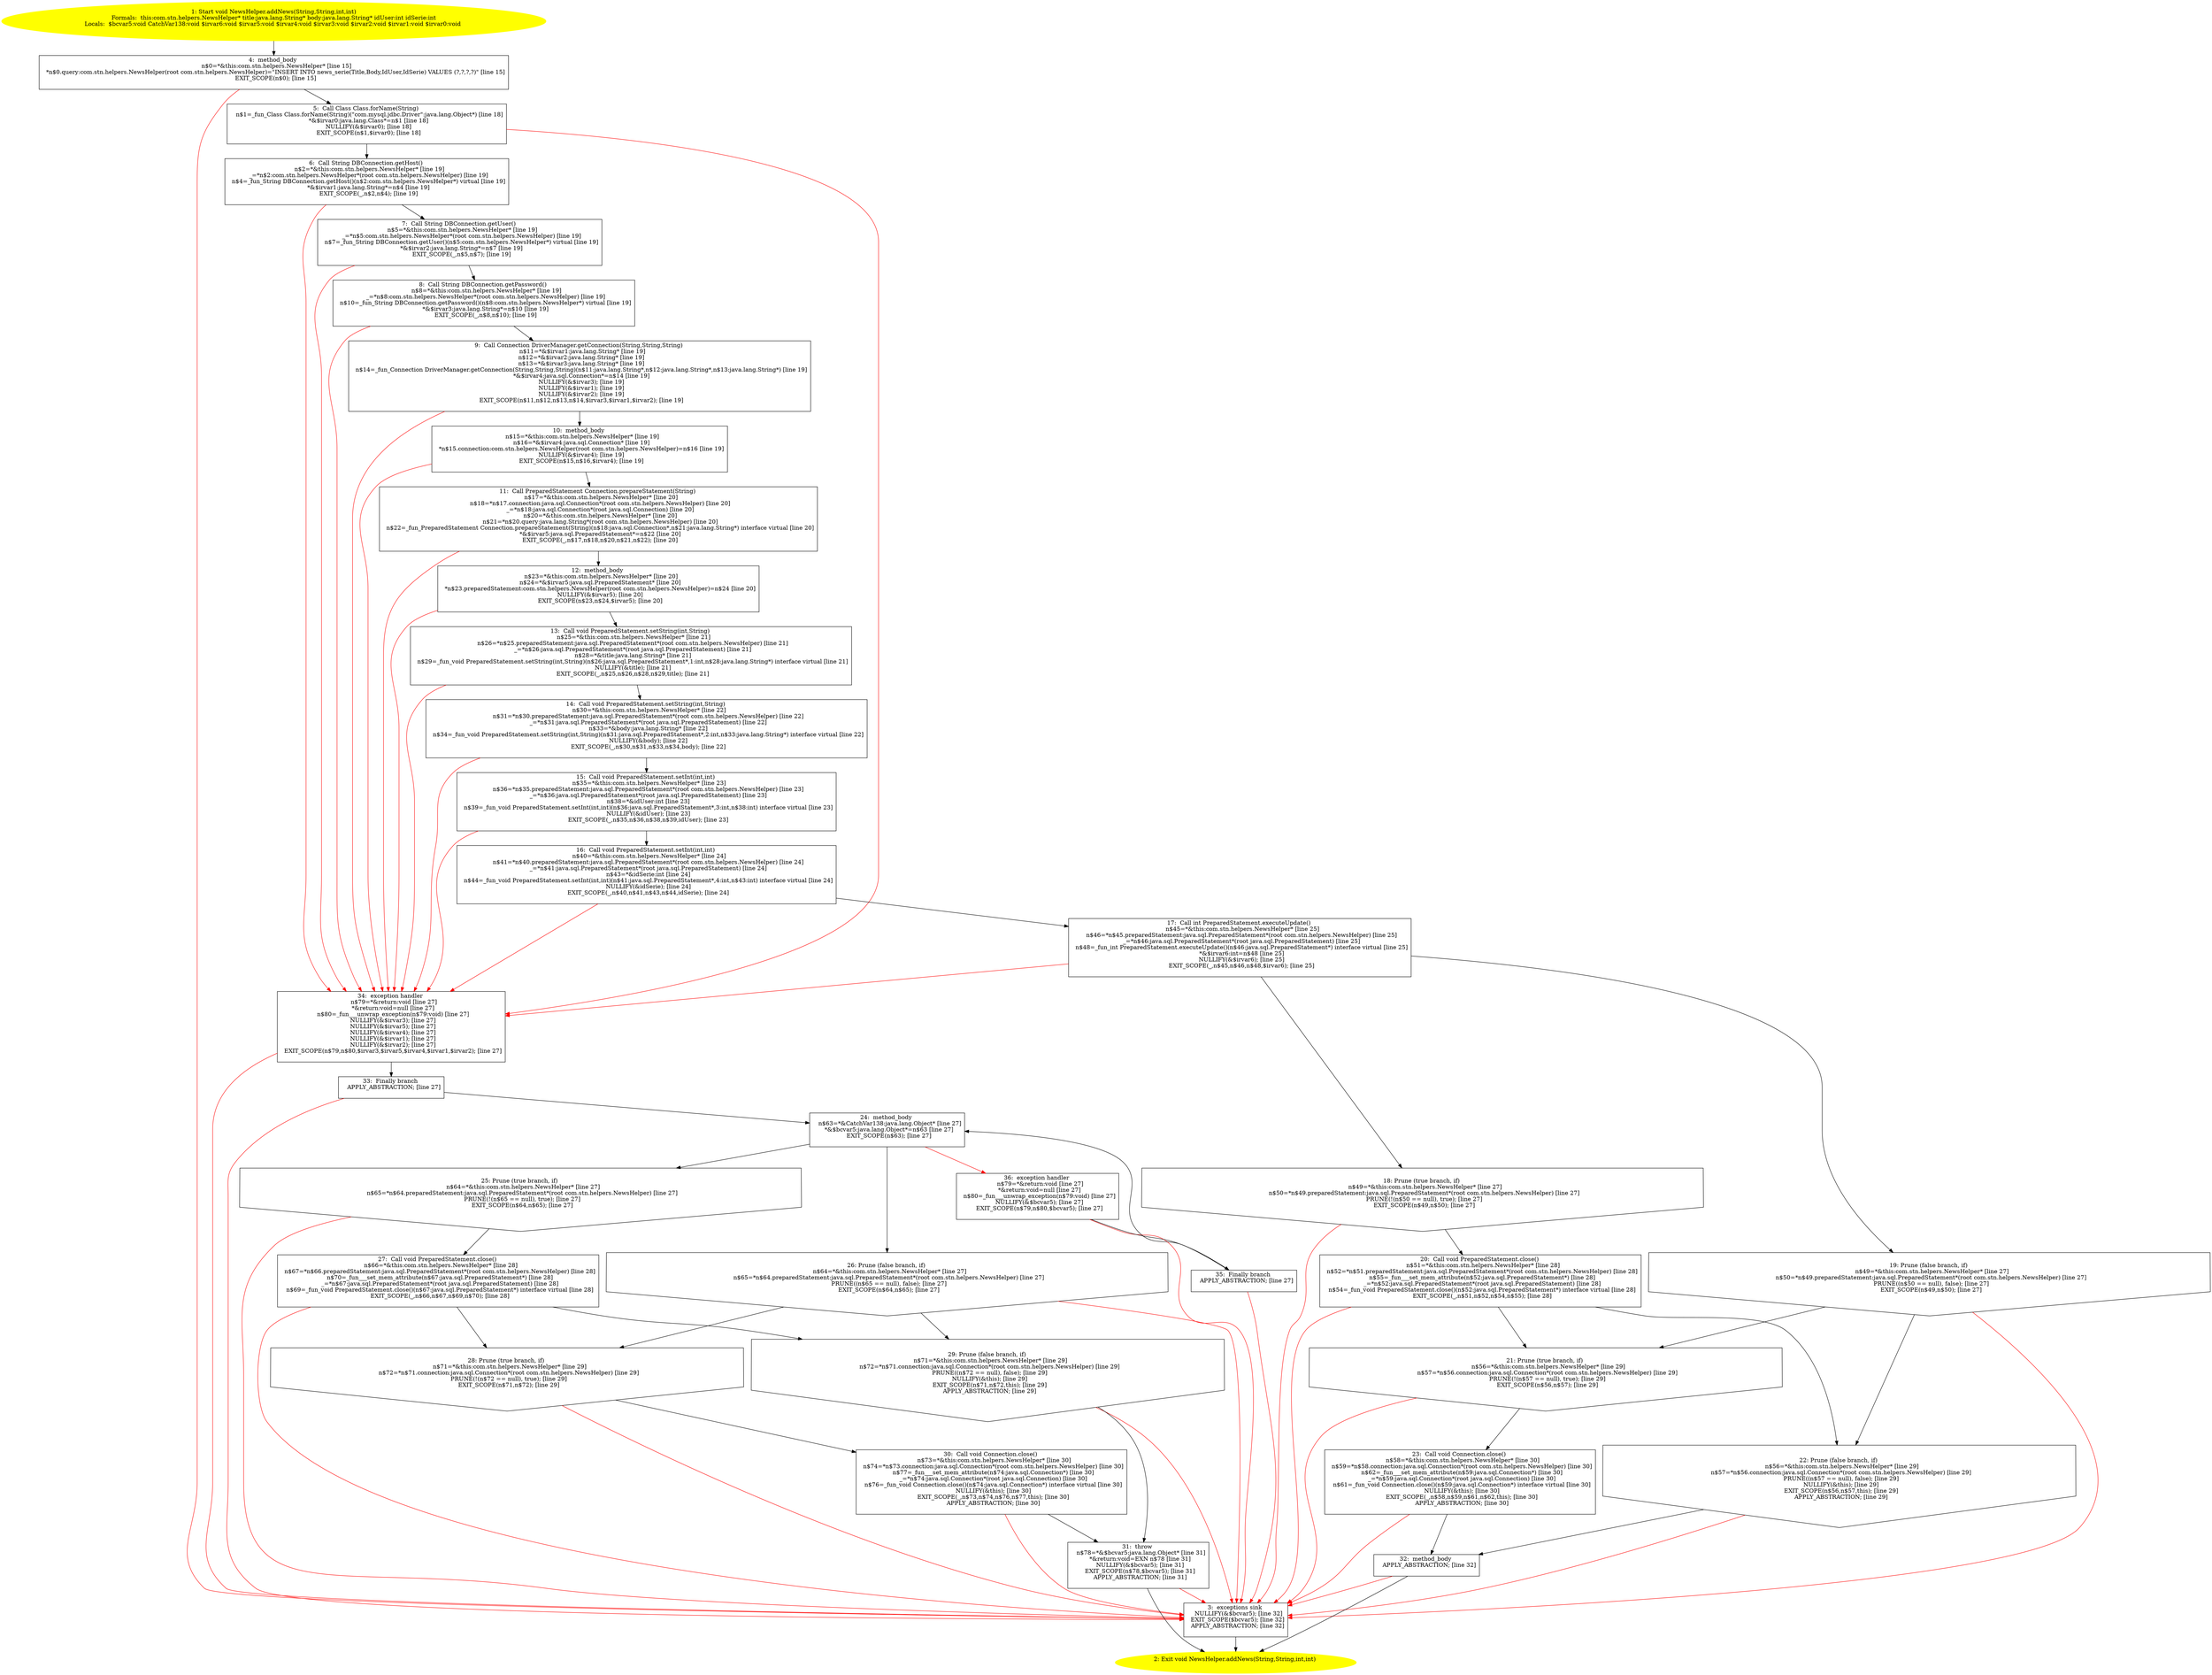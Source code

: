 /* @generated */
digraph cfg {
"com.stn.helpers.NewsHelper.addNews(java.lang.String,java.lang.String,int,int):void.971d99dfccb679eeaf040f0a69d7ddb1_1" [label="1: Start void NewsHelper.addNews(String,String,int,int)\nFormals:  this:com.stn.helpers.NewsHelper* title:java.lang.String* body:java.lang.String* idUser:int idSerie:int\nLocals:  $bcvar5:void CatchVar138:void $irvar6:void $irvar5:void $irvar4:void $irvar3:void $irvar2:void $irvar1:void $irvar0:void \n  " color=yellow style=filled]
	

	 "com.stn.helpers.NewsHelper.addNews(java.lang.String,java.lang.String,int,int):void.971d99dfccb679eeaf040f0a69d7ddb1_1" -> "com.stn.helpers.NewsHelper.addNews(java.lang.String,java.lang.String,int,int):void.971d99dfccb679eeaf040f0a69d7ddb1_4" ;
"com.stn.helpers.NewsHelper.addNews(java.lang.String,java.lang.String,int,int):void.971d99dfccb679eeaf040f0a69d7ddb1_2" [label="2: Exit void NewsHelper.addNews(String,String,int,int) \n  " color=yellow style=filled]
	

"com.stn.helpers.NewsHelper.addNews(java.lang.String,java.lang.String,int,int):void.971d99dfccb679eeaf040f0a69d7ddb1_3" [label="3:  exceptions sink \n   NULLIFY(&$bcvar5); [line 32]\n  EXIT_SCOPE($bcvar5); [line 32]\n  APPLY_ABSTRACTION; [line 32]\n " shape="box"]
	

	 "com.stn.helpers.NewsHelper.addNews(java.lang.String,java.lang.String,int,int):void.971d99dfccb679eeaf040f0a69d7ddb1_3" -> "com.stn.helpers.NewsHelper.addNews(java.lang.String,java.lang.String,int,int):void.971d99dfccb679eeaf040f0a69d7ddb1_2" ;
"com.stn.helpers.NewsHelper.addNews(java.lang.String,java.lang.String,int,int):void.971d99dfccb679eeaf040f0a69d7ddb1_4" [label="4:  method_body \n   n$0=*&this:com.stn.helpers.NewsHelper* [line 15]\n  *n$0.query:com.stn.helpers.NewsHelper(root com.stn.helpers.NewsHelper)=\"INSERT INTO news_serie(Title,Body,IdUser,IdSerie) VALUES (?,?,?,?)\" [line 15]\n  EXIT_SCOPE(n$0); [line 15]\n " shape="box"]
	

	 "com.stn.helpers.NewsHelper.addNews(java.lang.String,java.lang.String,int,int):void.971d99dfccb679eeaf040f0a69d7ddb1_4" -> "com.stn.helpers.NewsHelper.addNews(java.lang.String,java.lang.String,int,int):void.971d99dfccb679eeaf040f0a69d7ddb1_5" ;
	 "com.stn.helpers.NewsHelper.addNews(java.lang.String,java.lang.String,int,int):void.971d99dfccb679eeaf040f0a69d7ddb1_4" -> "com.stn.helpers.NewsHelper.addNews(java.lang.String,java.lang.String,int,int):void.971d99dfccb679eeaf040f0a69d7ddb1_3" [color="red" ];
"com.stn.helpers.NewsHelper.addNews(java.lang.String,java.lang.String,int,int):void.971d99dfccb679eeaf040f0a69d7ddb1_5" [label="5:  Call Class Class.forName(String) \n   n$1=_fun_Class Class.forName(String)(\"com.mysql.jdbc.Driver\":java.lang.Object*) [line 18]\n  *&$irvar0:java.lang.Class*=n$1 [line 18]\n  NULLIFY(&$irvar0); [line 18]\n  EXIT_SCOPE(n$1,$irvar0); [line 18]\n " shape="box"]
	

	 "com.stn.helpers.NewsHelper.addNews(java.lang.String,java.lang.String,int,int):void.971d99dfccb679eeaf040f0a69d7ddb1_5" -> "com.stn.helpers.NewsHelper.addNews(java.lang.String,java.lang.String,int,int):void.971d99dfccb679eeaf040f0a69d7ddb1_6" ;
	 "com.stn.helpers.NewsHelper.addNews(java.lang.String,java.lang.String,int,int):void.971d99dfccb679eeaf040f0a69d7ddb1_5" -> "com.stn.helpers.NewsHelper.addNews(java.lang.String,java.lang.String,int,int):void.971d99dfccb679eeaf040f0a69d7ddb1_34" [color="red" ];
"com.stn.helpers.NewsHelper.addNews(java.lang.String,java.lang.String,int,int):void.971d99dfccb679eeaf040f0a69d7ddb1_6" [label="6:  Call String DBConnection.getHost() \n   n$2=*&this:com.stn.helpers.NewsHelper* [line 19]\n  _=*n$2:com.stn.helpers.NewsHelper*(root com.stn.helpers.NewsHelper) [line 19]\n  n$4=_fun_String DBConnection.getHost()(n$2:com.stn.helpers.NewsHelper*) virtual [line 19]\n  *&$irvar1:java.lang.String*=n$4 [line 19]\n  EXIT_SCOPE(_,n$2,n$4); [line 19]\n " shape="box"]
	

	 "com.stn.helpers.NewsHelper.addNews(java.lang.String,java.lang.String,int,int):void.971d99dfccb679eeaf040f0a69d7ddb1_6" -> "com.stn.helpers.NewsHelper.addNews(java.lang.String,java.lang.String,int,int):void.971d99dfccb679eeaf040f0a69d7ddb1_7" ;
	 "com.stn.helpers.NewsHelper.addNews(java.lang.String,java.lang.String,int,int):void.971d99dfccb679eeaf040f0a69d7ddb1_6" -> "com.stn.helpers.NewsHelper.addNews(java.lang.String,java.lang.String,int,int):void.971d99dfccb679eeaf040f0a69d7ddb1_34" [color="red" ];
"com.stn.helpers.NewsHelper.addNews(java.lang.String,java.lang.String,int,int):void.971d99dfccb679eeaf040f0a69d7ddb1_7" [label="7:  Call String DBConnection.getUser() \n   n$5=*&this:com.stn.helpers.NewsHelper* [line 19]\n  _=*n$5:com.stn.helpers.NewsHelper*(root com.stn.helpers.NewsHelper) [line 19]\n  n$7=_fun_String DBConnection.getUser()(n$5:com.stn.helpers.NewsHelper*) virtual [line 19]\n  *&$irvar2:java.lang.String*=n$7 [line 19]\n  EXIT_SCOPE(_,n$5,n$7); [line 19]\n " shape="box"]
	

	 "com.stn.helpers.NewsHelper.addNews(java.lang.String,java.lang.String,int,int):void.971d99dfccb679eeaf040f0a69d7ddb1_7" -> "com.stn.helpers.NewsHelper.addNews(java.lang.String,java.lang.String,int,int):void.971d99dfccb679eeaf040f0a69d7ddb1_8" ;
	 "com.stn.helpers.NewsHelper.addNews(java.lang.String,java.lang.String,int,int):void.971d99dfccb679eeaf040f0a69d7ddb1_7" -> "com.stn.helpers.NewsHelper.addNews(java.lang.String,java.lang.String,int,int):void.971d99dfccb679eeaf040f0a69d7ddb1_34" [color="red" ];
"com.stn.helpers.NewsHelper.addNews(java.lang.String,java.lang.String,int,int):void.971d99dfccb679eeaf040f0a69d7ddb1_8" [label="8:  Call String DBConnection.getPassword() \n   n$8=*&this:com.stn.helpers.NewsHelper* [line 19]\n  _=*n$8:com.stn.helpers.NewsHelper*(root com.stn.helpers.NewsHelper) [line 19]\n  n$10=_fun_String DBConnection.getPassword()(n$8:com.stn.helpers.NewsHelper*) virtual [line 19]\n  *&$irvar3:java.lang.String*=n$10 [line 19]\n  EXIT_SCOPE(_,n$8,n$10); [line 19]\n " shape="box"]
	

	 "com.stn.helpers.NewsHelper.addNews(java.lang.String,java.lang.String,int,int):void.971d99dfccb679eeaf040f0a69d7ddb1_8" -> "com.stn.helpers.NewsHelper.addNews(java.lang.String,java.lang.String,int,int):void.971d99dfccb679eeaf040f0a69d7ddb1_9" ;
	 "com.stn.helpers.NewsHelper.addNews(java.lang.String,java.lang.String,int,int):void.971d99dfccb679eeaf040f0a69d7ddb1_8" -> "com.stn.helpers.NewsHelper.addNews(java.lang.String,java.lang.String,int,int):void.971d99dfccb679eeaf040f0a69d7ddb1_34" [color="red" ];
"com.stn.helpers.NewsHelper.addNews(java.lang.String,java.lang.String,int,int):void.971d99dfccb679eeaf040f0a69d7ddb1_9" [label="9:  Call Connection DriverManager.getConnection(String,String,String) \n   n$11=*&$irvar1:java.lang.String* [line 19]\n  n$12=*&$irvar2:java.lang.String* [line 19]\n  n$13=*&$irvar3:java.lang.String* [line 19]\n  n$14=_fun_Connection DriverManager.getConnection(String,String,String)(n$11:java.lang.String*,n$12:java.lang.String*,n$13:java.lang.String*) [line 19]\n  *&$irvar4:java.sql.Connection*=n$14 [line 19]\n  NULLIFY(&$irvar3); [line 19]\n  NULLIFY(&$irvar1); [line 19]\n  NULLIFY(&$irvar2); [line 19]\n  EXIT_SCOPE(n$11,n$12,n$13,n$14,$irvar3,$irvar1,$irvar2); [line 19]\n " shape="box"]
	

	 "com.stn.helpers.NewsHelper.addNews(java.lang.String,java.lang.String,int,int):void.971d99dfccb679eeaf040f0a69d7ddb1_9" -> "com.stn.helpers.NewsHelper.addNews(java.lang.String,java.lang.String,int,int):void.971d99dfccb679eeaf040f0a69d7ddb1_10" ;
	 "com.stn.helpers.NewsHelper.addNews(java.lang.String,java.lang.String,int,int):void.971d99dfccb679eeaf040f0a69d7ddb1_9" -> "com.stn.helpers.NewsHelper.addNews(java.lang.String,java.lang.String,int,int):void.971d99dfccb679eeaf040f0a69d7ddb1_34" [color="red" ];
"com.stn.helpers.NewsHelper.addNews(java.lang.String,java.lang.String,int,int):void.971d99dfccb679eeaf040f0a69d7ddb1_10" [label="10:  method_body \n   n$15=*&this:com.stn.helpers.NewsHelper* [line 19]\n  n$16=*&$irvar4:java.sql.Connection* [line 19]\n  *n$15.connection:com.stn.helpers.NewsHelper(root com.stn.helpers.NewsHelper)=n$16 [line 19]\n  NULLIFY(&$irvar4); [line 19]\n  EXIT_SCOPE(n$15,n$16,$irvar4); [line 19]\n " shape="box"]
	

	 "com.stn.helpers.NewsHelper.addNews(java.lang.String,java.lang.String,int,int):void.971d99dfccb679eeaf040f0a69d7ddb1_10" -> "com.stn.helpers.NewsHelper.addNews(java.lang.String,java.lang.String,int,int):void.971d99dfccb679eeaf040f0a69d7ddb1_11" ;
	 "com.stn.helpers.NewsHelper.addNews(java.lang.String,java.lang.String,int,int):void.971d99dfccb679eeaf040f0a69d7ddb1_10" -> "com.stn.helpers.NewsHelper.addNews(java.lang.String,java.lang.String,int,int):void.971d99dfccb679eeaf040f0a69d7ddb1_34" [color="red" ];
"com.stn.helpers.NewsHelper.addNews(java.lang.String,java.lang.String,int,int):void.971d99dfccb679eeaf040f0a69d7ddb1_11" [label="11:  Call PreparedStatement Connection.prepareStatement(String) \n   n$17=*&this:com.stn.helpers.NewsHelper* [line 20]\n  n$18=*n$17.connection:java.sql.Connection*(root com.stn.helpers.NewsHelper) [line 20]\n  _=*n$18:java.sql.Connection*(root java.sql.Connection) [line 20]\n  n$20=*&this:com.stn.helpers.NewsHelper* [line 20]\n  n$21=*n$20.query:java.lang.String*(root com.stn.helpers.NewsHelper) [line 20]\n  n$22=_fun_PreparedStatement Connection.prepareStatement(String)(n$18:java.sql.Connection*,n$21:java.lang.String*) interface virtual [line 20]\n  *&$irvar5:java.sql.PreparedStatement*=n$22 [line 20]\n  EXIT_SCOPE(_,n$17,n$18,n$20,n$21,n$22); [line 20]\n " shape="box"]
	

	 "com.stn.helpers.NewsHelper.addNews(java.lang.String,java.lang.String,int,int):void.971d99dfccb679eeaf040f0a69d7ddb1_11" -> "com.stn.helpers.NewsHelper.addNews(java.lang.String,java.lang.String,int,int):void.971d99dfccb679eeaf040f0a69d7ddb1_12" ;
	 "com.stn.helpers.NewsHelper.addNews(java.lang.String,java.lang.String,int,int):void.971d99dfccb679eeaf040f0a69d7ddb1_11" -> "com.stn.helpers.NewsHelper.addNews(java.lang.String,java.lang.String,int,int):void.971d99dfccb679eeaf040f0a69d7ddb1_34" [color="red" ];
"com.stn.helpers.NewsHelper.addNews(java.lang.String,java.lang.String,int,int):void.971d99dfccb679eeaf040f0a69d7ddb1_12" [label="12:  method_body \n   n$23=*&this:com.stn.helpers.NewsHelper* [line 20]\n  n$24=*&$irvar5:java.sql.PreparedStatement* [line 20]\n  *n$23.preparedStatement:com.stn.helpers.NewsHelper(root com.stn.helpers.NewsHelper)=n$24 [line 20]\n  NULLIFY(&$irvar5); [line 20]\n  EXIT_SCOPE(n$23,n$24,$irvar5); [line 20]\n " shape="box"]
	

	 "com.stn.helpers.NewsHelper.addNews(java.lang.String,java.lang.String,int,int):void.971d99dfccb679eeaf040f0a69d7ddb1_12" -> "com.stn.helpers.NewsHelper.addNews(java.lang.String,java.lang.String,int,int):void.971d99dfccb679eeaf040f0a69d7ddb1_13" ;
	 "com.stn.helpers.NewsHelper.addNews(java.lang.String,java.lang.String,int,int):void.971d99dfccb679eeaf040f0a69d7ddb1_12" -> "com.stn.helpers.NewsHelper.addNews(java.lang.String,java.lang.String,int,int):void.971d99dfccb679eeaf040f0a69d7ddb1_34" [color="red" ];
"com.stn.helpers.NewsHelper.addNews(java.lang.String,java.lang.String,int,int):void.971d99dfccb679eeaf040f0a69d7ddb1_13" [label="13:  Call void PreparedStatement.setString(int,String) \n   n$25=*&this:com.stn.helpers.NewsHelper* [line 21]\n  n$26=*n$25.preparedStatement:java.sql.PreparedStatement*(root com.stn.helpers.NewsHelper) [line 21]\n  _=*n$26:java.sql.PreparedStatement*(root java.sql.PreparedStatement) [line 21]\n  n$28=*&title:java.lang.String* [line 21]\n  n$29=_fun_void PreparedStatement.setString(int,String)(n$26:java.sql.PreparedStatement*,1:int,n$28:java.lang.String*) interface virtual [line 21]\n  NULLIFY(&title); [line 21]\n  EXIT_SCOPE(_,n$25,n$26,n$28,n$29,title); [line 21]\n " shape="box"]
	

	 "com.stn.helpers.NewsHelper.addNews(java.lang.String,java.lang.String,int,int):void.971d99dfccb679eeaf040f0a69d7ddb1_13" -> "com.stn.helpers.NewsHelper.addNews(java.lang.String,java.lang.String,int,int):void.971d99dfccb679eeaf040f0a69d7ddb1_14" ;
	 "com.stn.helpers.NewsHelper.addNews(java.lang.String,java.lang.String,int,int):void.971d99dfccb679eeaf040f0a69d7ddb1_13" -> "com.stn.helpers.NewsHelper.addNews(java.lang.String,java.lang.String,int,int):void.971d99dfccb679eeaf040f0a69d7ddb1_34" [color="red" ];
"com.stn.helpers.NewsHelper.addNews(java.lang.String,java.lang.String,int,int):void.971d99dfccb679eeaf040f0a69d7ddb1_14" [label="14:  Call void PreparedStatement.setString(int,String) \n   n$30=*&this:com.stn.helpers.NewsHelper* [line 22]\n  n$31=*n$30.preparedStatement:java.sql.PreparedStatement*(root com.stn.helpers.NewsHelper) [line 22]\n  _=*n$31:java.sql.PreparedStatement*(root java.sql.PreparedStatement) [line 22]\n  n$33=*&body:java.lang.String* [line 22]\n  n$34=_fun_void PreparedStatement.setString(int,String)(n$31:java.sql.PreparedStatement*,2:int,n$33:java.lang.String*) interface virtual [line 22]\n  NULLIFY(&body); [line 22]\n  EXIT_SCOPE(_,n$30,n$31,n$33,n$34,body); [line 22]\n " shape="box"]
	

	 "com.stn.helpers.NewsHelper.addNews(java.lang.String,java.lang.String,int,int):void.971d99dfccb679eeaf040f0a69d7ddb1_14" -> "com.stn.helpers.NewsHelper.addNews(java.lang.String,java.lang.String,int,int):void.971d99dfccb679eeaf040f0a69d7ddb1_15" ;
	 "com.stn.helpers.NewsHelper.addNews(java.lang.String,java.lang.String,int,int):void.971d99dfccb679eeaf040f0a69d7ddb1_14" -> "com.stn.helpers.NewsHelper.addNews(java.lang.String,java.lang.String,int,int):void.971d99dfccb679eeaf040f0a69d7ddb1_34" [color="red" ];
"com.stn.helpers.NewsHelper.addNews(java.lang.String,java.lang.String,int,int):void.971d99dfccb679eeaf040f0a69d7ddb1_15" [label="15:  Call void PreparedStatement.setInt(int,int) \n   n$35=*&this:com.stn.helpers.NewsHelper* [line 23]\n  n$36=*n$35.preparedStatement:java.sql.PreparedStatement*(root com.stn.helpers.NewsHelper) [line 23]\n  _=*n$36:java.sql.PreparedStatement*(root java.sql.PreparedStatement) [line 23]\n  n$38=*&idUser:int [line 23]\n  n$39=_fun_void PreparedStatement.setInt(int,int)(n$36:java.sql.PreparedStatement*,3:int,n$38:int) interface virtual [line 23]\n  NULLIFY(&idUser); [line 23]\n  EXIT_SCOPE(_,n$35,n$36,n$38,n$39,idUser); [line 23]\n " shape="box"]
	

	 "com.stn.helpers.NewsHelper.addNews(java.lang.String,java.lang.String,int,int):void.971d99dfccb679eeaf040f0a69d7ddb1_15" -> "com.stn.helpers.NewsHelper.addNews(java.lang.String,java.lang.String,int,int):void.971d99dfccb679eeaf040f0a69d7ddb1_16" ;
	 "com.stn.helpers.NewsHelper.addNews(java.lang.String,java.lang.String,int,int):void.971d99dfccb679eeaf040f0a69d7ddb1_15" -> "com.stn.helpers.NewsHelper.addNews(java.lang.String,java.lang.String,int,int):void.971d99dfccb679eeaf040f0a69d7ddb1_34" [color="red" ];
"com.stn.helpers.NewsHelper.addNews(java.lang.String,java.lang.String,int,int):void.971d99dfccb679eeaf040f0a69d7ddb1_16" [label="16:  Call void PreparedStatement.setInt(int,int) \n   n$40=*&this:com.stn.helpers.NewsHelper* [line 24]\n  n$41=*n$40.preparedStatement:java.sql.PreparedStatement*(root com.stn.helpers.NewsHelper) [line 24]\n  _=*n$41:java.sql.PreparedStatement*(root java.sql.PreparedStatement) [line 24]\n  n$43=*&idSerie:int [line 24]\n  n$44=_fun_void PreparedStatement.setInt(int,int)(n$41:java.sql.PreparedStatement*,4:int,n$43:int) interface virtual [line 24]\n  NULLIFY(&idSerie); [line 24]\n  EXIT_SCOPE(_,n$40,n$41,n$43,n$44,idSerie); [line 24]\n " shape="box"]
	

	 "com.stn.helpers.NewsHelper.addNews(java.lang.String,java.lang.String,int,int):void.971d99dfccb679eeaf040f0a69d7ddb1_16" -> "com.stn.helpers.NewsHelper.addNews(java.lang.String,java.lang.String,int,int):void.971d99dfccb679eeaf040f0a69d7ddb1_17" ;
	 "com.stn.helpers.NewsHelper.addNews(java.lang.String,java.lang.String,int,int):void.971d99dfccb679eeaf040f0a69d7ddb1_16" -> "com.stn.helpers.NewsHelper.addNews(java.lang.String,java.lang.String,int,int):void.971d99dfccb679eeaf040f0a69d7ddb1_34" [color="red" ];
"com.stn.helpers.NewsHelper.addNews(java.lang.String,java.lang.String,int,int):void.971d99dfccb679eeaf040f0a69d7ddb1_17" [label="17:  Call int PreparedStatement.executeUpdate() \n   n$45=*&this:com.stn.helpers.NewsHelper* [line 25]\n  n$46=*n$45.preparedStatement:java.sql.PreparedStatement*(root com.stn.helpers.NewsHelper) [line 25]\n  _=*n$46:java.sql.PreparedStatement*(root java.sql.PreparedStatement) [line 25]\n  n$48=_fun_int PreparedStatement.executeUpdate()(n$46:java.sql.PreparedStatement*) interface virtual [line 25]\n  *&$irvar6:int=n$48 [line 25]\n  NULLIFY(&$irvar6); [line 25]\n  EXIT_SCOPE(_,n$45,n$46,n$48,$irvar6); [line 25]\n " shape="box"]
	

	 "com.stn.helpers.NewsHelper.addNews(java.lang.String,java.lang.String,int,int):void.971d99dfccb679eeaf040f0a69d7ddb1_17" -> "com.stn.helpers.NewsHelper.addNews(java.lang.String,java.lang.String,int,int):void.971d99dfccb679eeaf040f0a69d7ddb1_18" ;
	 "com.stn.helpers.NewsHelper.addNews(java.lang.String,java.lang.String,int,int):void.971d99dfccb679eeaf040f0a69d7ddb1_17" -> "com.stn.helpers.NewsHelper.addNews(java.lang.String,java.lang.String,int,int):void.971d99dfccb679eeaf040f0a69d7ddb1_19" ;
	 "com.stn.helpers.NewsHelper.addNews(java.lang.String,java.lang.String,int,int):void.971d99dfccb679eeaf040f0a69d7ddb1_17" -> "com.stn.helpers.NewsHelper.addNews(java.lang.String,java.lang.String,int,int):void.971d99dfccb679eeaf040f0a69d7ddb1_34" [color="red" ];
"com.stn.helpers.NewsHelper.addNews(java.lang.String,java.lang.String,int,int):void.971d99dfccb679eeaf040f0a69d7ddb1_18" [label="18: Prune (true branch, if) \n   n$49=*&this:com.stn.helpers.NewsHelper* [line 27]\n  n$50=*n$49.preparedStatement:java.sql.PreparedStatement*(root com.stn.helpers.NewsHelper) [line 27]\n  PRUNE(!(n$50 == null), true); [line 27]\n  EXIT_SCOPE(n$49,n$50); [line 27]\n " shape="invhouse"]
	

	 "com.stn.helpers.NewsHelper.addNews(java.lang.String,java.lang.String,int,int):void.971d99dfccb679eeaf040f0a69d7ddb1_18" -> "com.stn.helpers.NewsHelper.addNews(java.lang.String,java.lang.String,int,int):void.971d99dfccb679eeaf040f0a69d7ddb1_20" ;
	 "com.stn.helpers.NewsHelper.addNews(java.lang.String,java.lang.String,int,int):void.971d99dfccb679eeaf040f0a69d7ddb1_18" -> "com.stn.helpers.NewsHelper.addNews(java.lang.String,java.lang.String,int,int):void.971d99dfccb679eeaf040f0a69d7ddb1_3" [color="red" ];
"com.stn.helpers.NewsHelper.addNews(java.lang.String,java.lang.String,int,int):void.971d99dfccb679eeaf040f0a69d7ddb1_19" [label="19: Prune (false branch, if) \n   n$49=*&this:com.stn.helpers.NewsHelper* [line 27]\n  n$50=*n$49.preparedStatement:java.sql.PreparedStatement*(root com.stn.helpers.NewsHelper) [line 27]\n  PRUNE((n$50 == null), false); [line 27]\n  EXIT_SCOPE(n$49,n$50); [line 27]\n " shape="invhouse"]
	

	 "com.stn.helpers.NewsHelper.addNews(java.lang.String,java.lang.String,int,int):void.971d99dfccb679eeaf040f0a69d7ddb1_19" -> "com.stn.helpers.NewsHelper.addNews(java.lang.String,java.lang.String,int,int):void.971d99dfccb679eeaf040f0a69d7ddb1_21" ;
	 "com.stn.helpers.NewsHelper.addNews(java.lang.String,java.lang.String,int,int):void.971d99dfccb679eeaf040f0a69d7ddb1_19" -> "com.stn.helpers.NewsHelper.addNews(java.lang.String,java.lang.String,int,int):void.971d99dfccb679eeaf040f0a69d7ddb1_22" ;
	 "com.stn.helpers.NewsHelper.addNews(java.lang.String,java.lang.String,int,int):void.971d99dfccb679eeaf040f0a69d7ddb1_19" -> "com.stn.helpers.NewsHelper.addNews(java.lang.String,java.lang.String,int,int):void.971d99dfccb679eeaf040f0a69d7ddb1_3" [color="red" ];
"com.stn.helpers.NewsHelper.addNews(java.lang.String,java.lang.String,int,int):void.971d99dfccb679eeaf040f0a69d7ddb1_20" [label="20:  Call void PreparedStatement.close() \n   n$51=*&this:com.stn.helpers.NewsHelper* [line 28]\n  n$52=*n$51.preparedStatement:java.sql.PreparedStatement*(root com.stn.helpers.NewsHelper) [line 28]\n  n$55=_fun___set_mem_attribute(n$52:java.sql.PreparedStatement*) [line 28]\n  _=*n$52:java.sql.PreparedStatement*(root java.sql.PreparedStatement) [line 28]\n  n$54=_fun_void PreparedStatement.close()(n$52:java.sql.PreparedStatement*) interface virtual [line 28]\n  EXIT_SCOPE(_,n$51,n$52,n$54,n$55); [line 28]\n " shape="box"]
	

	 "com.stn.helpers.NewsHelper.addNews(java.lang.String,java.lang.String,int,int):void.971d99dfccb679eeaf040f0a69d7ddb1_20" -> "com.stn.helpers.NewsHelper.addNews(java.lang.String,java.lang.String,int,int):void.971d99dfccb679eeaf040f0a69d7ddb1_21" ;
	 "com.stn.helpers.NewsHelper.addNews(java.lang.String,java.lang.String,int,int):void.971d99dfccb679eeaf040f0a69d7ddb1_20" -> "com.stn.helpers.NewsHelper.addNews(java.lang.String,java.lang.String,int,int):void.971d99dfccb679eeaf040f0a69d7ddb1_22" ;
	 "com.stn.helpers.NewsHelper.addNews(java.lang.String,java.lang.String,int,int):void.971d99dfccb679eeaf040f0a69d7ddb1_20" -> "com.stn.helpers.NewsHelper.addNews(java.lang.String,java.lang.String,int,int):void.971d99dfccb679eeaf040f0a69d7ddb1_3" [color="red" ];
"com.stn.helpers.NewsHelper.addNews(java.lang.String,java.lang.String,int,int):void.971d99dfccb679eeaf040f0a69d7ddb1_21" [label="21: Prune (true branch, if) \n   n$56=*&this:com.stn.helpers.NewsHelper* [line 29]\n  n$57=*n$56.connection:java.sql.Connection*(root com.stn.helpers.NewsHelper) [line 29]\n  PRUNE(!(n$57 == null), true); [line 29]\n  EXIT_SCOPE(n$56,n$57); [line 29]\n " shape="invhouse"]
	

	 "com.stn.helpers.NewsHelper.addNews(java.lang.String,java.lang.String,int,int):void.971d99dfccb679eeaf040f0a69d7ddb1_21" -> "com.stn.helpers.NewsHelper.addNews(java.lang.String,java.lang.String,int,int):void.971d99dfccb679eeaf040f0a69d7ddb1_23" ;
	 "com.stn.helpers.NewsHelper.addNews(java.lang.String,java.lang.String,int,int):void.971d99dfccb679eeaf040f0a69d7ddb1_21" -> "com.stn.helpers.NewsHelper.addNews(java.lang.String,java.lang.String,int,int):void.971d99dfccb679eeaf040f0a69d7ddb1_3" [color="red" ];
"com.stn.helpers.NewsHelper.addNews(java.lang.String,java.lang.String,int,int):void.971d99dfccb679eeaf040f0a69d7ddb1_22" [label="22: Prune (false branch, if) \n   n$56=*&this:com.stn.helpers.NewsHelper* [line 29]\n  n$57=*n$56.connection:java.sql.Connection*(root com.stn.helpers.NewsHelper) [line 29]\n  PRUNE((n$57 == null), false); [line 29]\n  NULLIFY(&this); [line 29]\n  EXIT_SCOPE(n$56,n$57,this); [line 29]\n  APPLY_ABSTRACTION; [line 29]\n " shape="invhouse"]
	

	 "com.stn.helpers.NewsHelper.addNews(java.lang.String,java.lang.String,int,int):void.971d99dfccb679eeaf040f0a69d7ddb1_22" -> "com.stn.helpers.NewsHelper.addNews(java.lang.String,java.lang.String,int,int):void.971d99dfccb679eeaf040f0a69d7ddb1_32" ;
	 "com.stn.helpers.NewsHelper.addNews(java.lang.String,java.lang.String,int,int):void.971d99dfccb679eeaf040f0a69d7ddb1_22" -> "com.stn.helpers.NewsHelper.addNews(java.lang.String,java.lang.String,int,int):void.971d99dfccb679eeaf040f0a69d7ddb1_3" [color="red" ];
"com.stn.helpers.NewsHelper.addNews(java.lang.String,java.lang.String,int,int):void.971d99dfccb679eeaf040f0a69d7ddb1_23" [label="23:  Call void Connection.close() \n   n$58=*&this:com.stn.helpers.NewsHelper* [line 30]\n  n$59=*n$58.connection:java.sql.Connection*(root com.stn.helpers.NewsHelper) [line 30]\n  n$62=_fun___set_mem_attribute(n$59:java.sql.Connection*) [line 30]\n  _=*n$59:java.sql.Connection*(root java.sql.Connection) [line 30]\n  n$61=_fun_void Connection.close()(n$59:java.sql.Connection*) interface virtual [line 30]\n  NULLIFY(&this); [line 30]\n  EXIT_SCOPE(_,n$58,n$59,n$61,n$62,this); [line 30]\n  APPLY_ABSTRACTION; [line 30]\n " shape="box"]
	

	 "com.stn.helpers.NewsHelper.addNews(java.lang.String,java.lang.String,int,int):void.971d99dfccb679eeaf040f0a69d7ddb1_23" -> "com.stn.helpers.NewsHelper.addNews(java.lang.String,java.lang.String,int,int):void.971d99dfccb679eeaf040f0a69d7ddb1_32" ;
	 "com.stn.helpers.NewsHelper.addNews(java.lang.String,java.lang.String,int,int):void.971d99dfccb679eeaf040f0a69d7ddb1_23" -> "com.stn.helpers.NewsHelper.addNews(java.lang.String,java.lang.String,int,int):void.971d99dfccb679eeaf040f0a69d7ddb1_3" [color="red" ];
"com.stn.helpers.NewsHelper.addNews(java.lang.String,java.lang.String,int,int):void.971d99dfccb679eeaf040f0a69d7ddb1_24" [label="24:  method_body \n   n$63=*&CatchVar138:java.lang.Object* [line 27]\n  *&$bcvar5:java.lang.Object*=n$63 [line 27]\n  EXIT_SCOPE(n$63); [line 27]\n " shape="box"]
	

	 "com.stn.helpers.NewsHelper.addNews(java.lang.String,java.lang.String,int,int):void.971d99dfccb679eeaf040f0a69d7ddb1_24" -> "com.stn.helpers.NewsHelper.addNews(java.lang.String,java.lang.String,int,int):void.971d99dfccb679eeaf040f0a69d7ddb1_25" ;
	 "com.stn.helpers.NewsHelper.addNews(java.lang.String,java.lang.String,int,int):void.971d99dfccb679eeaf040f0a69d7ddb1_24" -> "com.stn.helpers.NewsHelper.addNews(java.lang.String,java.lang.String,int,int):void.971d99dfccb679eeaf040f0a69d7ddb1_26" ;
	 "com.stn.helpers.NewsHelper.addNews(java.lang.String,java.lang.String,int,int):void.971d99dfccb679eeaf040f0a69d7ddb1_24" -> "com.stn.helpers.NewsHelper.addNews(java.lang.String,java.lang.String,int,int):void.971d99dfccb679eeaf040f0a69d7ddb1_36" [color="red" ];
"com.stn.helpers.NewsHelper.addNews(java.lang.String,java.lang.String,int,int):void.971d99dfccb679eeaf040f0a69d7ddb1_25" [label="25: Prune (true branch, if) \n   n$64=*&this:com.stn.helpers.NewsHelper* [line 27]\n  n$65=*n$64.preparedStatement:java.sql.PreparedStatement*(root com.stn.helpers.NewsHelper) [line 27]\n  PRUNE(!(n$65 == null), true); [line 27]\n  EXIT_SCOPE(n$64,n$65); [line 27]\n " shape="invhouse"]
	

	 "com.stn.helpers.NewsHelper.addNews(java.lang.String,java.lang.String,int,int):void.971d99dfccb679eeaf040f0a69d7ddb1_25" -> "com.stn.helpers.NewsHelper.addNews(java.lang.String,java.lang.String,int,int):void.971d99dfccb679eeaf040f0a69d7ddb1_27" ;
	 "com.stn.helpers.NewsHelper.addNews(java.lang.String,java.lang.String,int,int):void.971d99dfccb679eeaf040f0a69d7ddb1_25" -> "com.stn.helpers.NewsHelper.addNews(java.lang.String,java.lang.String,int,int):void.971d99dfccb679eeaf040f0a69d7ddb1_3" [color="red" ];
"com.stn.helpers.NewsHelper.addNews(java.lang.String,java.lang.String,int,int):void.971d99dfccb679eeaf040f0a69d7ddb1_26" [label="26: Prune (false branch, if) \n   n$64=*&this:com.stn.helpers.NewsHelper* [line 27]\n  n$65=*n$64.preparedStatement:java.sql.PreparedStatement*(root com.stn.helpers.NewsHelper) [line 27]\n  PRUNE((n$65 == null), false); [line 27]\n  EXIT_SCOPE(n$64,n$65); [line 27]\n " shape="invhouse"]
	

	 "com.stn.helpers.NewsHelper.addNews(java.lang.String,java.lang.String,int,int):void.971d99dfccb679eeaf040f0a69d7ddb1_26" -> "com.stn.helpers.NewsHelper.addNews(java.lang.String,java.lang.String,int,int):void.971d99dfccb679eeaf040f0a69d7ddb1_28" ;
	 "com.stn.helpers.NewsHelper.addNews(java.lang.String,java.lang.String,int,int):void.971d99dfccb679eeaf040f0a69d7ddb1_26" -> "com.stn.helpers.NewsHelper.addNews(java.lang.String,java.lang.String,int,int):void.971d99dfccb679eeaf040f0a69d7ddb1_29" ;
	 "com.stn.helpers.NewsHelper.addNews(java.lang.String,java.lang.String,int,int):void.971d99dfccb679eeaf040f0a69d7ddb1_26" -> "com.stn.helpers.NewsHelper.addNews(java.lang.String,java.lang.String,int,int):void.971d99dfccb679eeaf040f0a69d7ddb1_3" [color="red" ];
"com.stn.helpers.NewsHelper.addNews(java.lang.String,java.lang.String,int,int):void.971d99dfccb679eeaf040f0a69d7ddb1_27" [label="27:  Call void PreparedStatement.close() \n   n$66=*&this:com.stn.helpers.NewsHelper* [line 28]\n  n$67=*n$66.preparedStatement:java.sql.PreparedStatement*(root com.stn.helpers.NewsHelper) [line 28]\n  n$70=_fun___set_mem_attribute(n$67:java.sql.PreparedStatement*) [line 28]\n  _=*n$67:java.sql.PreparedStatement*(root java.sql.PreparedStatement) [line 28]\n  n$69=_fun_void PreparedStatement.close()(n$67:java.sql.PreparedStatement*) interface virtual [line 28]\n  EXIT_SCOPE(_,n$66,n$67,n$69,n$70); [line 28]\n " shape="box"]
	

	 "com.stn.helpers.NewsHelper.addNews(java.lang.String,java.lang.String,int,int):void.971d99dfccb679eeaf040f0a69d7ddb1_27" -> "com.stn.helpers.NewsHelper.addNews(java.lang.String,java.lang.String,int,int):void.971d99dfccb679eeaf040f0a69d7ddb1_28" ;
	 "com.stn.helpers.NewsHelper.addNews(java.lang.String,java.lang.String,int,int):void.971d99dfccb679eeaf040f0a69d7ddb1_27" -> "com.stn.helpers.NewsHelper.addNews(java.lang.String,java.lang.String,int,int):void.971d99dfccb679eeaf040f0a69d7ddb1_29" ;
	 "com.stn.helpers.NewsHelper.addNews(java.lang.String,java.lang.String,int,int):void.971d99dfccb679eeaf040f0a69d7ddb1_27" -> "com.stn.helpers.NewsHelper.addNews(java.lang.String,java.lang.String,int,int):void.971d99dfccb679eeaf040f0a69d7ddb1_3" [color="red" ];
"com.stn.helpers.NewsHelper.addNews(java.lang.String,java.lang.String,int,int):void.971d99dfccb679eeaf040f0a69d7ddb1_28" [label="28: Prune (true branch, if) \n   n$71=*&this:com.stn.helpers.NewsHelper* [line 29]\n  n$72=*n$71.connection:java.sql.Connection*(root com.stn.helpers.NewsHelper) [line 29]\n  PRUNE(!(n$72 == null), true); [line 29]\n  EXIT_SCOPE(n$71,n$72); [line 29]\n " shape="invhouse"]
	

	 "com.stn.helpers.NewsHelper.addNews(java.lang.String,java.lang.String,int,int):void.971d99dfccb679eeaf040f0a69d7ddb1_28" -> "com.stn.helpers.NewsHelper.addNews(java.lang.String,java.lang.String,int,int):void.971d99dfccb679eeaf040f0a69d7ddb1_30" ;
	 "com.stn.helpers.NewsHelper.addNews(java.lang.String,java.lang.String,int,int):void.971d99dfccb679eeaf040f0a69d7ddb1_28" -> "com.stn.helpers.NewsHelper.addNews(java.lang.String,java.lang.String,int,int):void.971d99dfccb679eeaf040f0a69d7ddb1_3" [color="red" ];
"com.stn.helpers.NewsHelper.addNews(java.lang.String,java.lang.String,int,int):void.971d99dfccb679eeaf040f0a69d7ddb1_29" [label="29: Prune (false branch, if) \n   n$71=*&this:com.stn.helpers.NewsHelper* [line 29]\n  n$72=*n$71.connection:java.sql.Connection*(root com.stn.helpers.NewsHelper) [line 29]\n  PRUNE((n$72 == null), false); [line 29]\n  NULLIFY(&this); [line 29]\n  EXIT_SCOPE(n$71,n$72,this); [line 29]\n  APPLY_ABSTRACTION; [line 29]\n " shape="invhouse"]
	

	 "com.stn.helpers.NewsHelper.addNews(java.lang.String,java.lang.String,int,int):void.971d99dfccb679eeaf040f0a69d7ddb1_29" -> "com.stn.helpers.NewsHelper.addNews(java.lang.String,java.lang.String,int,int):void.971d99dfccb679eeaf040f0a69d7ddb1_31" ;
	 "com.stn.helpers.NewsHelper.addNews(java.lang.String,java.lang.String,int,int):void.971d99dfccb679eeaf040f0a69d7ddb1_29" -> "com.stn.helpers.NewsHelper.addNews(java.lang.String,java.lang.String,int,int):void.971d99dfccb679eeaf040f0a69d7ddb1_3" [color="red" ];
"com.stn.helpers.NewsHelper.addNews(java.lang.String,java.lang.String,int,int):void.971d99dfccb679eeaf040f0a69d7ddb1_30" [label="30:  Call void Connection.close() \n   n$73=*&this:com.stn.helpers.NewsHelper* [line 30]\n  n$74=*n$73.connection:java.sql.Connection*(root com.stn.helpers.NewsHelper) [line 30]\n  n$77=_fun___set_mem_attribute(n$74:java.sql.Connection*) [line 30]\n  _=*n$74:java.sql.Connection*(root java.sql.Connection) [line 30]\n  n$76=_fun_void Connection.close()(n$74:java.sql.Connection*) interface virtual [line 30]\n  NULLIFY(&this); [line 30]\n  EXIT_SCOPE(_,n$73,n$74,n$76,n$77,this); [line 30]\n  APPLY_ABSTRACTION; [line 30]\n " shape="box"]
	

	 "com.stn.helpers.NewsHelper.addNews(java.lang.String,java.lang.String,int,int):void.971d99dfccb679eeaf040f0a69d7ddb1_30" -> "com.stn.helpers.NewsHelper.addNews(java.lang.String,java.lang.String,int,int):void.971d99dfccb679eeaf040f0a69d7ddb1_31" ;
	 "com.stn.helpers.NewsHelper.addNews(java.lang.String,java.lang.String,int,int):void.971d99dfccb679eeaf040f0a69d7ddb1_30" -> "com.stn.helpers.NewsHelper.addNews(java.lang.String,java.lang.String,int,int):void.971d99dfccb679eeaf040f0a69d7ddb1_3" [color="red" ];
"com.stn.helpers.NewsHelper.addNews(java.lang.String,java.lang.String,int,int):void.971d99dfccb679eeaf040f0a69d7ddb1_31" [label="31:  throw \n   n$78=*&$bcvar5:java.lang.Object* [line 31]\n  *&return:void=EXN n$78 [line 31]\n  NULLIFY(&$bcvar5); [line 31]\n  EXIT_SCOPE(n$78,$bcvar5); [line 31]\n  APPLY_ABSTRACTION; [line 31]\n " shape="box"]
	

	 "com.stn.helpers.NewsHelper.addNews(java.lang.String,java.lang.String,int,int):void.971d99dfccb679eeaf040f0a69d7ddb1_31" -> "com.stn.helpers.NewsHelper.addNews(java.lang.String,java.lang.String,int,int):void.971d99dfccb679eeaf040f0a69d7ddb1_2" ;
	 "com.stn.helpers.NewsHelper.addNews(java.lang.String,java.lang.String,int,int):void.971d99dfccb679eeaf040f0a69d7ddb1_31" -> "com.stn.helpers.NewsHelper.addNews(java.lang.String,java.lang.String,int,int):void.971d99dfccb679eeaf040f0a69d7ddb1_3" [color="red" ];
"com.stn.helpers.NewsHelper.addNews(java.lang.String,java.lang.String,int,int):void.971d99dfccb679eeaf040f0a69d7ddb1_32" [label="32:  method_body \n   APPLY_ABSTRACTION; [line 32]\n " shape="box"]
	

	 "com.stn.helpers.NewsHelper.addNews(java.lang.String,java.lang.String,int,int):void.971d99dfccb679eeaf040f0a69d7ddb1_32" -> "com.stn.helpers.NewsHelper.addNews(java.lang.String,java.lang.String,int,int):void.971d99dfccb679eeaf040f0a69d7ddb1_2" ;
	 "com.stn.helpers.NewsHelper.addNews(java.lang.String,java.lang.String,int,int):void.971d99dfccb679eeaf040f0a69d7ddb1_32" -> "com.stn.helpers.NewsHelper.addNews(java.lang.String,java.lang.String,int,int):void.971d99dfccb679eeaf040f0a69d7ddb1_3" [color="red" ];
"com.stn.helpers.NewsHelper.addNews(java.lang.String,java.lang.String,int,int):void.971d99dfccb679eeaf040f0a69d7ddb1_33" [label="33:  Finally branch \n   APPLY_ABSTRACTION; [line 27]\n " shape="box"]
	

	 "com.stn.helpers.NewsHelper.addNews(java.lang.String,java.lang.String,int,int):void.971d99dfccb679eeaf040f0a69d7ddb1_33" -> "com.stn.helpers.NewsHelper.addNews(java.lang.String,java.lang.String,int,int):void.971d99dfccb679eeaf040f0a69d7ddb1_24" ;
	 "com.stn.helpers.NewsHelper.addNews(java.lang.String,java.lang.String,int,int):void.971d99dfccb679eeaf040f0a69d7ddb1_33" -> "com.stn.helpers.NewsHelper.addNews(java.lang.String,java.lang.String,int,int):void.971d99dfccb679eeaf040f0a69d7ddb1_3" [color="red" ];
"com.stn.helpers.NewsHelper.addNews(java.lang.String,java.lang.String,int,int):void.971d99dfccb679eeaf040f0a69d7ddb1_34" [label="34:  exception handler \n   n$79=*&return:void [line 27]\n  *&return:void=null [line 27]\n  n$80=_fun___unwrap_exception(n$79:void) [line 27]\n  NULLIFY(&$irvar3); [line 27]\n  NULLIFY(&$irvar5); [line 27]\n  NULLIFY(&$irvar4); [line 27]\n  NULLIFY(&$irvar1); [line 27]\n  NULLIFY(&$irvar2); [line 27]\n  EXIT_SCOPE(n$79,n$80,$irvar3,$irvar5,$irvar4,$irvar1,$irvar2); [line 27]\n " shape="box"]
	

	 "com.stn.helpers.NewsHelper.addNews(java.lang.String,java.lang.String,int,int):void.971d99dfccb679eeaf040f0a69d7ddb1_34" -> "com.stn.helpers.NewsHelper.addNews(java.lang.String,java.lang.String,int,int):void.971d99dfccb679eeaf040f0a69d7ddb1_33" ;
	 "com.stn.helpers.NewsHelper.addNews(java.lang.String,java.lang.String,int,int):void.971d99dfccb679eeaf040f0a69d7ddb1_34" -> "com.stn.helpers.NewsHelper.addNews(java.lang.String,java.lang.String,int,int):void.971d99dfccb679eeaf040f0a69d7ddb1_3" [color="red" ];
"com.stn.helpers.NewsHelper.addNews(java.lang.String,java.lang.String,int,int):void.971d99dfccb679eeaf040f0a69d7ddb1_35" [label="35:  Finally branch \n   APPLY_ABSTRACTION; [line 27]\n " shape="box"]
	

	 "com.stn.helpers.NewsHelper.addNews(java.lang.String,java.lang.String,int,int):void.971d99dfccb679eeaf040f0a69d7ddb1_35" -> "com.stn.helpers.NewsHelper.addNews(java.lang.String,java.lang.String,int,int):void.971d99dfccb679eeaf040f0a69d7ddb1_24" ;
	 "com.stn.helpers.NewsHelper.addNews(java.lang.String,java.lang.String,int,int):void.971d99dfccb679eeaf040f0a69d7ddb1_35" -> "com.stn.helpers.NewsHelper.addNews(java.lang.String,java.lang.String,int,int):void.971d99dfccb679eeaf040f0a69d7ddb1_3" [color="red" ];
"com.stn.helpers.NewsHelper.addNews(java.lang.String,java.lang.String,int,int):void.971d99dfccb679eeaf040f0a69d7ddb1_36" [label="36:  exception handler \n   n$79=*&return:void [line 27]\n  *&return:void=null [line 27]\n  n$80=_fun___unwrap_exception(n$79:void) [line 27]\n  NULLIFY(&$bcvar5); [line 27]\n  EXIT_SCOPE(n$79,n$80,$bcvar5); [line 27]\n " shape="box"]
	

	 "com.stn.helpers.NewsHelper.addNews(java.lang.String,java.lang.String,int,int):void.971d99dfccb679eeaf040f0a69d7ddb1_36" -> "com.stn.helpers.NewsHelper.addNews(java.lang.String,java.lang.String,int,int):void.971d99dfccb679eeaf040f0a69d7ddb1_35" ;
	 "com.stn.helpers.NewsHelper.addNews(java.lang.String,java.lang.String,int,int):void.971d99dfccb679eeaf040f0a69d7ddb1_36" -> "com.stn.helpers.NewsHelper.addNews(java.lang.String,java.lang.String,int,int):void.971d99dfccb679eeaf040f0a69d7ddb1_3" [color="red" ];
}
